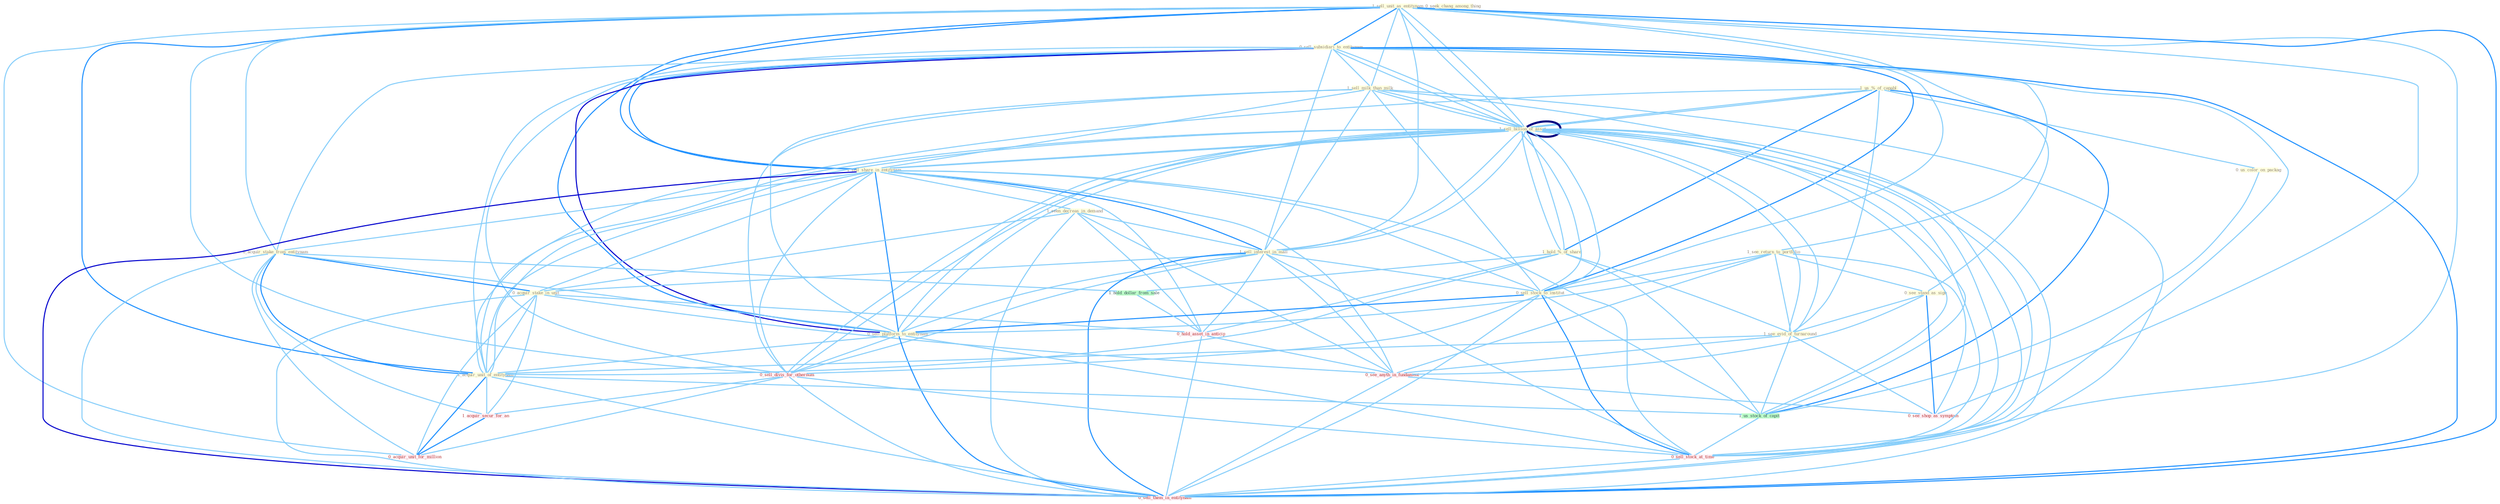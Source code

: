 Graph G{ 
    node
    [shape=polygon,style=filled,width=.5,height=.06,color="#BDFCC9",fixedsize=true,fontsize=4,
    fontcolor="#2f4f4f"];
    {node
    [color="#ffffe0", fontcolor="#8b7d6b"] "1_sell_unit_as_entitynam " "1_us_%_of_capabl " "0_seek_chang_among_thing " "0_sell_subsidiari_to_entitynam " "1_sell_milk_than_milk " "1_sell_billion_of_asset " "1_sell_billion_of_asset " "1_sell_share_in_entitynam " "1_seen_decreas_in_demand " "1_see_return_to_portfolio " "0_acquir_stake_from_entitynam " "1_sell_interest_in_mall " "1_hold_%_of_share " "0_us_color_on_packag " "0_acquir_stake_in_unit " "0_sell_stock_to_institut " "0_see_stand_as_sign " "0_sell_platform_to_entitynam " "1_see_evid_of_turnaround " "1_acquir_unit_of_entitynam "}
{node [color="#fff0f5", fontcolor="#b22222"] "0_sell_divis_for_othernum " "1_acquir_secur_for_an " "0_hold_asset_in_anticip " "0_sell_stock_at_time " "0_see_anyth_in_fundament " "0_acquir_unit_for_million " "0_see_shop_as_symptom " "0_sell_them_in_entitynam "}
edge [color="#B0E2FF"];

	"1_sell_unit_as_entitynam " -- "0_sell_subsidiari_to_entitynam " [w="2", color="#1e90ff" , len=0.8];
	"1_sell_unit_as_entitynam " -- "1_sell_milk_than_milk " [w="1", color="#87cefa" ];
	"1_sell_unit_as_entitynam " -- "1_sell_billion_of_asset " [w="1", color="#87cefa" ];
	"1_sell_unit_as_entitynam " -- "1_sell_billion_of_asset " [w="1", color="#87cefa" ];
	"1_sell_unit_as_entitynam " -- "1_sell_share_in_entitynam " [w="2", color="#1e90ff" , len=0.8];
	"1_sell_unit_as_entitynam " -- "0_acquir_stake_from_entitynam " [w="1", color="#87cefa" ];
	"1_sell_unit_as_entitynam " -- "1_sell_interest_in_mall " [w="1", color="#87cefa" ];
	"1_sell_unit_as_entitynam " -- "0_sell_stock_to_institut " [w="1", color="#87cefa" ];
	"1_sell_unit_as_entitynam " -- "0_see_stand_as_sign " [w="1", color="#87cefa" ];
	"1_sell_unit_as_entitynam " -- "0_sell_platform_to_entitynam " [w="2", color="#1e90ff" , len=0.8];
	"1_sell_unit_as_entitynam " -- "1_acquir_unit_of_entitynam " [w="2", color="#1e90ff" , len=0.8];
	"1_sell_unit_as_entitynam " -- "0_sell_divis_for_othernum " [w="1", color="#87cefa" ];
	"1_sell_unit_as_entitynam " -- "0_sell_stock_at_time " [w="1", color="#87cefa" ];
	"1_sell_unit_as_entitynam " -- "0_acquir_unit_for_million " [w="1", color="#87cefa" ];
	"1_sell_unit_as_entitynam " -- "0_see_shop_as_symptom " [w="1", color="#87cefa" ];
	"1_sell_unit_as_entitynam " -- "0_sell_them_in_entitynam " [w="2", color="#1e90ff" , len=0.8];
	"1_us_%_of_capabl " -- "1_sell_billion_of_asset " [w="1", color="#87cefa" ];
	"1_us_%_of_capabl " -- "1_sell_billion_of_asset " [w="1", color="#87cefa" ];
	"1_us_%_of_capabl " -- "1_hold_%_of_share " [w="2", color="#1e90ff" , len=0.8];
	"1_us_%_of_capabl " -- "0_us_color_on_packag " [w="1", color="#87cefa" ];
	"1_us_%_of_capabl " -- "1_see_evid_of_turnaround " [w="1", color="#87cefa" ];
	"1_us_%_of_capabl " -- "1_acquir_unit_of_entitynam " [w="1", color="#87cefa" ];
	"1_us_%_of_capabl " -- "1_us_stock_of_capit " [w="2", color="#1e90ff" , len=0.8];
	"0_sell_subsidiari_to_entitynam " -- "1_sell_milk_than_milk " [w="1", color="#87cefa" ];
	"0_sell_subsidiari_to_entitynam " -- "1_sell_billion_of_asset " [w="1", color="#87cefa" ];
	"0_sell_subsidiari_to_entitynam " -- "1_sell_billion_of_asset " [w="1", color="#87cefa" ];
	"0_sell_subsidiari_to_entitynam " -- "1_sell_share_in_entitynam " [w="2", color="#1e90ff" , len=0.8];
	"0_sell_subsidiari_to_entitynam " -- "1_see_return_to_portfolio " [w="1", color="#87cefa" ];
	"0_sell_subsidiari_to_entitynam " -- "0_acquir_stake_from_entitynam " [w="1", color="#87cefa" ];
	"0_sell_subsidiari_to_entitynam " -- "1_sell_interest_in_mall " [w="1", color="#87cefa" ];
	"0_sell_subsidiari_to_entitynam " -- "0_sell_stock_to_institut " [w="2", color="#1e90ff" , len=0.8];
	"0_sell_subsidiari_to_entitynam " -- "0_sell_platform_to_entitynam " [w="3", color="#0000cd" , len=0.6];
	"0_sell_subsidiari_to_entitynam " -- "1_acquir_unit_of_entitynam " [w="1", color="#87cefa" ];
	"0_sell_subsidiari_to_entitynam " -- "0_sell_divis_for_othernum " [w="1", color="#87cefa" ];
	"0_sell_subsidiari_to_entitynam " -- "0_sell_stock_at_time " [w="1", color="#87cefa" ];
	"0_sell_subsidiari_to_entitynam " -- "0_sell_them_in_entitynam " [w="2", color="#1e90ff" , len=0.8];
	"1_sell_milk_than_milk " -- "1_sell_billion_of_asset " [w="1", color="#87cefa" ];
	"1_sell_milk_than_milk " -- "1_sell_billion_of_asset " [w="1", color="#87cefa" ];
	"1_sell_milk_than_milk " -- "1_sell_share_in_entitynam " [w="1", color="#87cefa" ];
	"1_sell_milk_than_milk " -- "1_sell_interest_in_mall " [w="1", color="#87cefa" ];
	"1_sell_milk_than_milk " -- "0_sell_stock_to_institut " [w="1", color="#87cefa" ];
	"1_sell_milk_than_milk " -- "0_sell_platform_to_entitynam " [w="1", color="#87cefa" ];
	"1_sell_milk_than_milk " -- "0_sell_divis_for_othernum " [w="1", color="#87cefa" ];
	"1_sell_milk_than_milk " -- "0_sell_stock_at_time " [w="1", color="#87cefa" ];
	"1_sell_milk_than_milk " -- "0_sell_them_in_entitynam " [w="1", color="#87cefa" ];
	"1_sell_billion_of_asset " -- "1_sell_billion_of_asset " [w="4", style=bold, color="#000080", len=0.4];
	"1_sell_billion_of_asset " -- "1_sell_share_in_entitynam " [w="1", color="#87cefa" ];
	"1_sell_billion_of_asset " -- "1_sell_interest_in_mall " [w="1", color="#87cefa" ];
	"1_sell_billion_of_asset " -- "1_hold_%_of_share " [w="1", color="#87cefa" ];
	"1_sell_billion_of_asset " -- "0_sell_stock_to_institut " [w="1", color="#87cefa" ];
	"1_sell_billion_of_asset " -- "0_sell_platform_to_entitynam " [w="1", color="#87cefa" ];
	"1_sell_billion_of_asset " -- "1_see_evid_of_turnaround " [w="1", color="#87cefa" ];
	"1_sell_billion_of_asset " -- "1_acquir_unit_of_entitynam " [w="1", color="#87cefa" ];
	"1_sell_billion_of_asset " -- "0_sell_divis_for_othernum " [w="1", color="#87cefa" ];
	"1_sell_billion_of_asset " -- "1_us_stock_of_capit " [w="1", color="#87cefa" ];
	"1_sell_billion_of_asset " -- "0_sell_stock_at_time " [w="1", color="#87cefa" ];
	"1_sell_billion_of_asset " -- "0_sell_them_in_entitynam " [w="1", color="#87cefa" ];
	"1_sell_billion_of_asset " -- "1_sell_share_in_entitynam " [w="1", color="#87cefa" ];
	"1_sell_billion_of_asset " -- "1_sell_interest_in_mall " [w="1", color="#87cefa" ];
	"1_sell_billion_of_asset " -- "1_hold_%_of_share " [w="1", color="#87cefa" ];
	"1_sell_billion_of_asset " -- "0_sell_stock_to_institut " [w="1", color="#87cefa" ];
	"1_sell_billion_of_asset " -- "0_sell_platform_to_entitynam " [w="1", color="#87cefa" ];
	"1_sell_billion_of_asset " -- "1_see_evid_of_turnaround " [w="1", color="#87cefa" ];
	"1_sell_billion_of_asset " -- "1_acquir_unit_of_entitynam " [w="1", color="#87cefa" ];
	"1_sell_billion_of_asset " -- "0_sell_divis_for_othernum " [w="1", color="#87cefa" ];
	"1_sell_billion_of_asset " -- "1_us_stock_of_capit " [w="1", color="#87cefa" ];
	"1_sell_billion_of_asset " -- "0_sell_stock_at_time " [w="1", color="#87cefa" ];
	"1_sell_billion_of_asset " -- "0_sell_them_in_entitynam " [w="1", color="#87cefa" ];
	"1_sell_share_in_entitynam " -- "1_seen_decreas_in_demand " [w="1", color="#87cefa" ];
	"1_sell_share_in_entitynam " -- "0_acquir_stake_from_entitynam " [w="1", color="#87cefa" ];
	"1_sell_share_in_entitynam " -- "1_sell_interest_in_mall " [w="2", color="#1e90ff" , len=0.8];
	"1_sell_share_in_entitynam " -- "0_acquir_stake_in_unit " [w="1", color="#87cefa" ];
	"1_sell_share_in_entitynam " -- "0_sell_stock_to_institut " [w="1", color="#87cefa" ];
	"1_sell_share_in_entitynam " -- "0_sell_platform_to_entitynam " [w="2", color="#1e90ff" , len=0.8];
	"1_sell_share_in_entitynam " -- "1_acquir_unit_of_entitynam " [w="1", color="#87cefa" ];
	"1_sell_share_in_entitynam " -- "0_sell_divis_for_othernum " [w="1", color="#87cefa" ];
	"1_sell_share_in_entitynam " -- "0_hold_asset_in_anticip " [w="1", color="#87cefa" ];
	"1_sell_share_in_entitynam " -- "0_sell_stock_at_time " [w="1", color="#87cefa" ];
	"1_sell_share_in_entitynam " -- "0_see_anyth_in_fundament " [w="1", color="#87cefa" ];
	"1_sell_share_in_entitynam " -- "0_sell_them_in_entitynam " [w="3", color="#0000cd" , len=0.6];
	"1_seen_decreas_in_demand " -- "1_sell_interest_in_mall " [w="1", color="#87cefa" ];
	"1_seen_decreas_in_demand " -- "0_acquir_stake_in_unit " [w="1", color="#87cefa" ];
	"1_seen_decreas_in_demand " -- "0_hold_asset_in_anticip " [w="1", color="#87cefa" ];
	"1_seen_decreas_in_demand " -- "0_see_anyth_in_fundament " [w="1", color="#87cefa" ];
	"1_seen_decreas_in_demand " -- "0_sell_them_in_entitynam " [w="1", color="#87cefa" ];
	"1_see_return_to_portfolio " -- "0_sell_stock_to_institut " [w="1", color="#87cefa" ];
	"1_see_return_to_portfolio " -- "0_see_stand_as_sign " [w="1", color="#87cefa" ];
	"1_see_return_to_portfolio " -- "0_sell_platform_to_entitynam " [w="1", color="#87cefa" ];
	"1_see_return_to_portfolio " -- "1_see_evid_of_turnaround " [w="1", color="#87cefa" ];
	"1_see_return_to_portfolio " -- "0_see_anyth_in_fundament " [w="1", color="#87cefa" ];
	"1_see_return_to_portfolio " -- "0_see_shop_as_symptom " [w="1", color="#87cefa" ];
	"0_acquir_stake_from_entitynam " -- "0_acquir_stake_in_unit " [w="2", color="#1e90ff" , len=0.8];
	"0_acquir_stake_from_entitynam " -- "0_sell_platform_to_entitynam " [w="1", color="#87cefa" ];
	"0_acquir_stake_from_entitynam " -- "1_acquir_unit_of_entitynam " [w="2", color="#1e90ff" , len=0.8];
	"0_acquir_stake_from_entitynam " -- "1_acquir_secur_for_an " [w="1", color="#87cefa" ];
	"0_acquir_stake_from_entitynam " -- "1_hold_dollar_from_sale " [w="1", color="#87cefa" ];
	"0_acquir_stake_from_entitynam " -- "0_acquir_unit_for_million " [w="1", color="#87cefa" ];
	"0_acquir_stake_from_entitynam " -- "0_sell_them_in_entitynam " [w="1", color="#87cefa" ];
	"1_sell_interest_in_mall " -- "0_acquir_stake_in_unit " [w="1", color="#87cefa" ];
	"1_sell_interest_in_mall " -- "0_sell_stock_to_institut " [w="1", color="#87cefa" ];
	"1_sell_interest_in_mall " -- "0_sell_platform_to_entitynam " [w="1", color="#87cefa" ];
	"1_sell_interest_in_mall " -- "0_sell_divis_for_othernum " [w="1", color="#87cefa" ];
	"1_sell_interest_in_mall " -- "0_hold_asset_in_anticip " [w="1", color="#87cefa" ];
	"1_sell_interest_in_mall " -- "0_sell_stock_at_time " [w="1", color="#87cefa" ];
	"1_sell_interest_in_mall " -- "0_see_anyth_in_fundament " [w="1", color="#87cefa" ];
	"1_sell_interest_in_mall " -- "0_sell_them_in_entitynam " [w="2", color="#1e90ff" , len=0.8];
	"1_hold_%_of_share " -- "1_see_evid_of_turnaround " [w="1", color="#87cefa" ];
	"1_hold_%_of_share " -- "1_acquir_unit_of_entitynam " [w="1", color="#87cefa" ];
	"1_hold_%_of_share " -- "1_us_stock_of_capit " [w="1", color="#87cefa" ];
	"1_hold_%_of_share " -- "1_hold_dollar_from_sale " [w="1", color="#87cefa" ];
	"1_hold_%_of_share " -- "0_hold_asset_in_anticip " [w="1", color="#87cefa" ];
	"0_us_color_on_packag " -- "1_us_stock_of_capit " [w="1", color="#87cefa" ];
	"0_acquir_stake_in_unit " -- "1_acquir_unit_of_entitynam " [w="1", color="#87cefa" ];
	"0_acquir_stake_in_unit " -- "1_acquir_secur_for_an " [w="1", color="#87cefa" ];
	"0_acquir_stake_in_unit " -- "0_hold_asset_in_anticip " [w="1", color="#87cefa" ];
	"0_acquir_stake_in_unit " -- "0_see_anyth_in_fundament " [w="1", color="#87cefa" ];
	"0_acquir_stake_in_unit " -- "0_acquir_unit_for_million " [w="1", color="#87cefa" ];
	"0_acquir_stake_in_unit " -- "0_sell_them_in_entitynam " [w="1", color="#87cefa" ];
	"0_sell_stock_to_institut " -- "0_sell_platform_to_entitynam " [w="2", color="#1e90ff" , len=0.8];
	"0_sell_stock_to_institut " -- "0_sell_divis_for_othernum " [w="1", color="#87cefa" ];
	"0_sell_stock_to_institut " -- "1_us_stock_of_capit " [w="1", color="#87cefa" ];
	"0_sell_stock_to_institut " -- "0_sell_stock_at_time " [w="2", color="#1e90ff" , len=0.8];
	"0_sell_stock_to_institut " -- "0_sell_them_in_entitynam " [w="1", color="#87cefa" ];
	"0_see_stand_as_sign " -- "1_see_evid_of_turnaround " [w="1", color="#87cefa" ];
	"0_see_stand_as_sign " -- "0_see_anyth_in_fundament " [w="1", color="#87cefa" ];
	"0_see_stand_as_sign " -- "0_see_shop_as_symptom " [w="2", color="#1e90ff" , len=0.8];
	"0_sell_platform_to_entitynam " -- "1_acquir_unit_of_entitynam " [w="1", color="#87cefa" ];
	"0_sell_platform_to_entitynam " -- "0_sell_divis_for_othernum " [w="1", color="#87cefa" ];
	"0_sell_platform_to_entitynam " -- "0_sell_stock_at_time " [w="1", color="#87cefa" ];
	"0_sell_platform_to_entitynam " -- "0_sell_them_in_entitynam " [w="2", color="#1e90ff" , len=0.8];
	"1_see_evid_of_turnaround " -- "1_acquir_unit_of_entitynam " [w="1", color="#87cefa" ];
	"1_see_evid_of_turnaround " -- "1_us_stock_of_capit " [w="1", color="#87cefa" ];
	"1_see_evid_of_turnaround " -- "0_see_anyth_in_fundament " [w="1", color="#87cefa" ];
	"1_see_evid_of_turnaround " -- "0_see_shop_as_symptom " [w="1", color="#87cefa" ];
	"1_acquir_unit_of_entitynam " -- "1_acquir_secur_for_an " [w="1", color="#87cefa" ];
	"1_acquir_unit_of_entitynam " -- "1_us_stock_of_capit " [w="1", color="#87cefa" ];
	"1_acquir_unit_of_entitynam " -- "0_acquir_unit_for_million " [w="2", color="#1e90ff" , len=0.8];
	"1_acquir_unit_of_entitynam " -- "0_sell_them_in_entitynam " [w="1", color="#87cefa" ];
	"0_sell_divis_for_othernum " -- "1_acquir_secur_for_an " [w="1", color="#87cefa" ];
	"0_sell_divis_for_othernum " -- "0_sell_stock_at_time " [w="1", color="#87cefa" ];
	"0_sell_divis_for_othernum " -- "0_acquir_unit_for_million " [w="1", color="#87cefa" ];
	"0_sell_divis_for_othernum " -- "0_sell_them_in_entitynam " [w="1", color="#87cefa" ];
	"1_acquir_secur_for_an " -- "0_acquir_unit_for_million " [w="2", color="#1e90ff" , len=0.8];
	"1_us_stock_of_capit " -- "0_sell_stock_at_time " [w="1", color="#87cefa" ];
	"1_hold_dollar_from_sale " -- "0_hold_asset_in_anticip " [w="1", color="#87cefa" ];
	"0_hold_asset_in_anticip " -- "0_see_anyth_in_fundament " [w="1", color="#87cefa" ];
	"0_hold_asset_in_anticip " -- "0_sell_them_in_entitynam " [w="1", color="#87cefa" ];
	"0_sell_stock_at_time " -- "0_sell_them_in_entitynam " [w="1", color="#87cefa" ];
	"0_see_anyth_in_fundament " -- "0_see_shop_as_symptom " [w="1", color="#87cefa" ];
	"0_see_anyth_in_fundament " -- "0_sell_them_in_entitynam " [w="1", color="#87cefa" ];
}